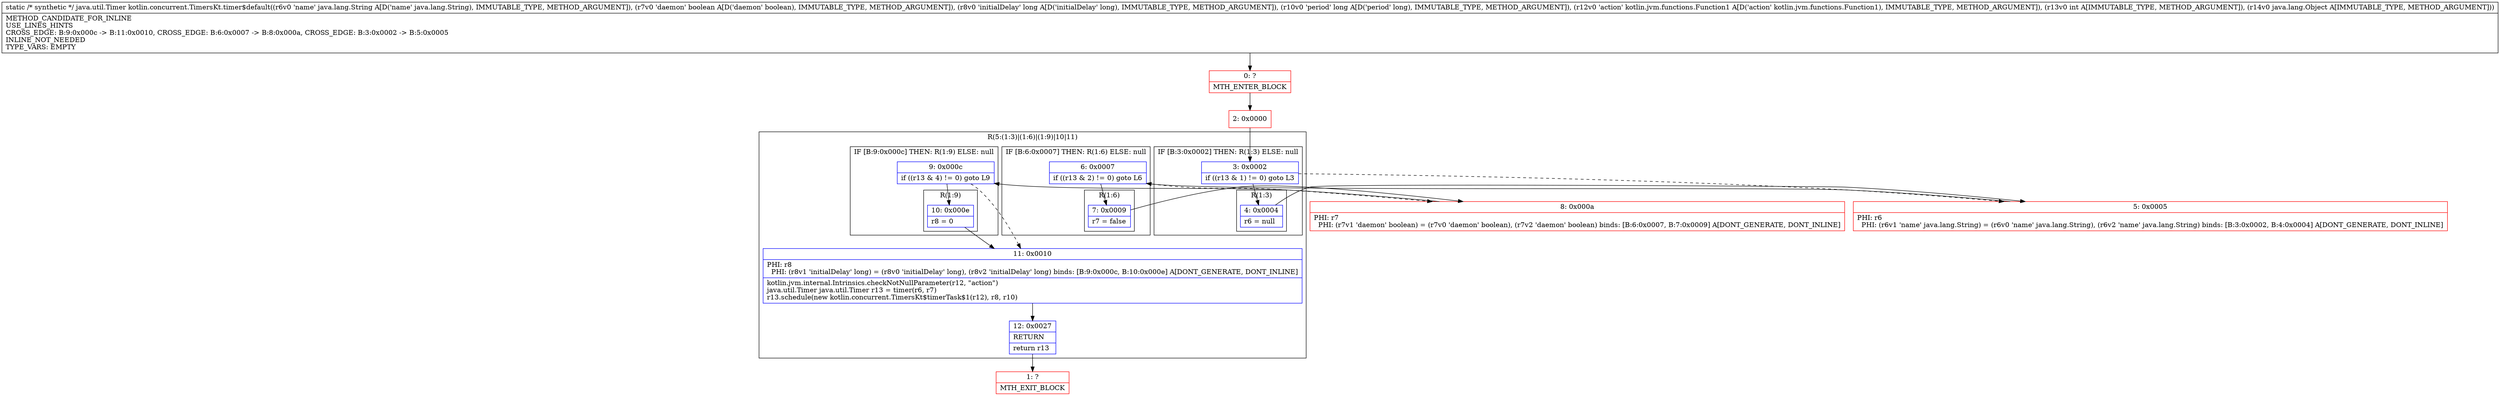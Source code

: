digraph "CFG forkotlin.concurrent.TimersKt.timer$default(Ljava\/lang\/String;ZJJLkotlin\/jvm\/functions\/Function1;ILjava\/lang\/Object;)Ljava\/util\/Timer;" {
subgraph cluster_Region_140827058 {
label = "R(5:(1:3)|(1:6)|(1:9)|10|11)";
node [shape=record,color=blue];
subgraph cluster_IfRegion_968520643 {
label = "IF [B:3:0x0002] THEN: R(1:3) ELSE: null";
node [shape=record,color=blue];
Node_3 [shape=record,label="{3\:\ 0x0002|if ((r13 & 1) != 0) goto L3\l}"];
subgraph cluster_Region_1653090706 {
label = "R(1:3)";
node [shape=record,color=blue];
Node_4 [shape=record,label="{4\:\ 0x0004|r6 = null\l}"];
}
}
subgraph cluster_IfRegion_1459509900 {
label = "IF [B:6:0x0007] THEN: R(1:6) ELSE: null";
node [shape=record,color=blue];
Node_6 [shape=record,label="{6\:\ 0x0007|if ((r13 & 2) != 0) goto L6\l}"];
subgraph cluster_Region_1732668141 {
label = "R(1:6)";
node [shape=record,color=blue];
Node_7 [shape=record,label="{7\:\ 0x0009|r7 = false\l}"];
}
}
subgraph cluster_IfRegion_227027373 {
label = "IF [B:9:0x000c] THEN: R(1:9) ELSE: null";
node [shape=record,color=blue];
Node_9 [shape=record,label="{9\:\ 0x000c|if ((r13 & 4) != 0) goto L9\l}"];
subgraph cluster_Region_787432759 {
label = "R(1:9)";
node [shape=record,color=blue];
Node_10 [shape=record,label="{10\:\ 0x000e|r8 = 0\l}"];
}
}
Node_11 [shape=record,label="{11\:\ 0x0010|PHI: r8 \l  PHI: (r8v1 'initialDelay' long) = (r8v0 'initialDelay' long), (r8v2 'initialDelay' long) binds: [B:9:0x000c, B:10:0x000e] A[DONT_GENERATE, DONT_INLINE]\l|kotlin.jvm.internal.Intrinsics.checkNotNullParameter(r12, \"action\")\ljava.util.Timer java.util.Timer r13 = timer(r6, r7)\lr13.schedule(new kotlin.concurrent.TimersKt$timerTask$1(r12), r8, r10)\l}"];
Node_12 [shape=record,label="{12\:\ 0x0027|RETURN\l|return r13\l}"];
}
Node_0 [shape=record,color=red,label="{0\:\ ?|MTH_ENTER_BLOCK\l}"];
Node_2 [shape=record,color=red,label="{2\:\ 0x0000}"];
Node_5 [shape=record,color=red,label="{5\:\ 0x0005|PHI: r6 \l  PHI: (r6v1 'name' java.lang.String) = (r6v0 'name' java.lang.String), (r6v2 'name' java.lang.String) binds: [B:3:0x0002, B:4:0x0004] A[DONT_GENERATE, DONT_INLINE]\l}"];
Node_8 [shape=record,color=red,label="{8\:\ 0x000a|PHI: r7 \l  PHI: (r7v1 'daemon' boolean) = (r7v0 'daemon' boolean), (r7v2 'daemon' boolean) binds: [B:6:0x0007, B:7:0x0009] A[DONT_GENERATE, DONT_INLINE]\l}"];
Node_1 [shape=record,color=red,label="{1\:\ ?|MTH_EXIT_BLOCK\l}"];
MethodNode[shape=record,label="{static \/* synthetic *\/ java.util.Timer kotlin.concurrent.TimersKt.timer$default((r6v0 'name' java.lang.String A[D('name' java.lang.String), IMMUTABLE_TYPE, METHOD_ARGUMENT]), (r7v0 'daemon' boolean A[D('daemon' boolean), IMMUTABLE_TYPE, METHOD_ARGUMENT]), (r8v0 'initialDelay' long A[D('initialDelay' long), IMMUTABLE_TYPE, METHOD_ARGUMENT]), (r10v0 'period' long A[D('period' long), IMMUTABLE_TYPE, METHOD_ARGUMENT]), (r12v0 'action' kotlin.jvm.functions.Function1 A[D('action' kotlin.jvm.functions.Function1), IMMUTABLE_TYPE, METHOD_ARGUMENT]), (r13v0 int A[IMMUTABLE_TYPE, METHOD_ARGUMENT]), (r14v0 java.lang.Object A[IMMUTABLE_TYPE, METHOD_ARGUMENT]))  | METHOD_CANDIDATE_FOR_INLINE\lUSE_LINES_HINTS\lCROSS_EDGE: B:9:0x000c \-\> B:11:0x0010, CROSS_EDGE: B:6:0x0007 \-\> B:8:0x000a, CROSS_EDGE: B:3:0x0002 \-\> B:5:0x0005\lINLINE_NOT_NEEDED\lTYPE_VARS: EMPTY\l}"];
MethodNode -> Node_0;Node_3 -> Node_4;
Node_3 -> Node_5[style=dashed];
Node_4 -> Node_5;
Node_6 -> Node_7;
Node_6 -> Node_8[style=dashed];
Node_7 -> Node_8;
Node_9 -> Node_10;
Node_9 -> Node_11[style=dashed];
Node_10 -> Node_11;
Node_11 -> Node_12;
Node_12 -> Node_1;
Node_0 -> Node_2;
Node_2 -> Node_3;
Node_5 -> Node_6;
Node_8 -> Node_9;
}

